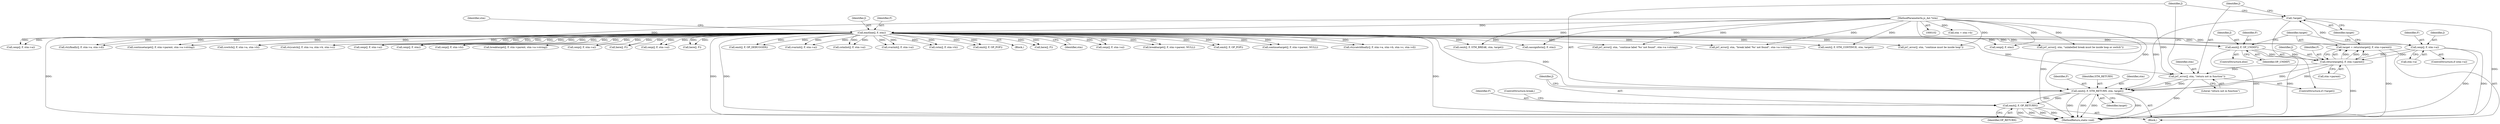 digraph "0_ghostscript_5008105780c0b0182ea6eda83ad5598f225be3ee@pointer" {
"1000714" [label="(Call,cexit(J, F, STM_RETURN, stm, target))"];
"1000710" [label="(Call,jsC_error(J, stm, \"return not in function\"))"];
"1000701" [label="(Call,returntarget(J, F, stm->parent))"];
"1000695" [label="(Call,emit(J, F, OP_UNDEF))"];
"1000111" [label="(Call,emitline(J, F, stm))"];
"1000104" [label="(MethodParameterIn,js_Ast *stm)"];
"1000688" [label="(Call,cexp(J, F, stm->a))"];
"1000708" [label="(Call,!target)"];
"1000699" [label="(Call,target = returntarget(J, F, stm->parent))"];
"1000720" [label="(Call,emit(J, F, OP_RETURN))"];
"1000602" [label="(Call,cexit(J, F, STM_BREAK, stm, target))"];
"1000722" [label="(Identifier,F)"];
"1000414" [label="(Call,cexp(J, F, stm->b))"];
"1000525" [label="(Call,stm = stm->b)"];
"1000561" [label="(Call,breaktarget(J, F, stm->parent, stm->a->string))"];
"1000113" [label="(Identifier,F)"];
"1000710" [label="(Call,jsC_error(J, stm, \"return not in function\"))"];
"1000199" [label="(Call,cexp(J, F, stm->a))"];
"1000264" [label="(Call,here(J, F))"];
"1000689" [label="(Identifier,J)"];
"1000723" [label="(Identifier,OP_RETURN)"];
"1000738" [label="(Call,cexp(J, F, stm->a))"];
"1000339" [label="(Call,here(J, F))"];
"1000708" [label="(Call,!target)"];
"1000713" [label="(Literal,\"return not in function\")"];
"1000803" [label="(Call,ctryfinally(J, F, stm->a, stm->d))"];
"1000835" [label="(Call,cexp(J, F, stm))"];
"1000691" [label="(Call,stm->a)"];
"1000440" [label="(Call,cassignforin(J, F, stm))"];
"1000718" [label="(Identifier,stm)"];
"1000146" [label="(Call,cvarinit(J, F, stm->a))"];
"1000697" [label="(Identifier,F)"];
"1000640" [label="(Call,jsC_error(J, stm, \"continue label '%s' not found\", stm->a->string))"];
"1000123" [label="(Call,cstmlist(J, F, stm->a))"];
"1000663" [label="(Call,jsC_error(J, stm, \"continue must be inside loop\"))"];
"1000700" [label="(Identifier,target)"];
"1000829" [label="(Call,cexp(J, F, stm))"];
"1000327" [label="(Call,cexp(J, F, stm->a))"];
"1000314" [label="(Call,cvarinit(J, F, stm->a))"];
"1000598" [label="(Call,jsC_error(J, stm, \"unlabelled break must be inside loop or switch\"))"];
"1000720" [label="(Call,emit(J, F, OP_RETURN))"];
"1000715" [label="(Identifier,J)"];
"1000694" [label="(ControlStructure,else)"];
"1000104" [label="(MethodParameterIn,js_Ast *stm)"];
"1000712" [label="(Identifier,stm)"];
"1000111" [label="(Call,emitline(J, F, stm))"];
"1000513" [label="(Call,cstm(J, F, stm->b))"];
"1000695" [label="(Call,emit(J, F, OP_UNDEF))"];
"1000575" [label="(Call,jsC_error(J, stm, \"break label '%s' not found\", stm->a->string))"];
"1000703" [label="(Identifier,F)"];
"1000825" [label="(Call,emit(J, F, OP_POP))"];
"1000684" [label="(ControlStructure,if (stm->a))"];
"1000721" [label="(Identifier,J)"];
"1000105" [label="(Block,)"];
"1000225" [label="(Call,here(J, F))"];
"1000704" [label="(Call,stm->parent)"];
"1000690" [label="(Identifier,F)"];
"1000711" [label="(Identifier,J)"];
"1000844" [label="(MethodReturn,static void)"];
"1000114" [label="(Identifier,stm)"];
"1000701" [label="(Call,returntarget(J, F, stm->parent))"];
"1000159" [label="(Call,cexp(J, F, stm->a))"];
"1000588" [label="(Call,breaktarget(J, F, stm->parent, NULL))"];
"1000714" [label="(Call,cexit(J, F, STM_RETURN, stm, target))"];
"1000702" [label="(Identifier,J)"];
"1000696" [label="(Identifier,J)"];
"1000117" [label="(Identifier,stm)"];
"1000136" [label="(Call,emit(J, F, OP_POP))"];
"1000699" [label="(Call,target = returntarget(J, F, stm->parent))"];
"1000716" [label="(Identifier,F)"];
"1000653" [label="(Call,continuetarget(J, F, stm->parent, NULL))"];
"1000667" [label="(Call,cexit(J, F, STM_CONTINUE, stm, target))"];
"1000773" [label="(Call,ctrycatchfinally(J, F, stm->a, stm->b, stm->c, stm->d))"];
"1000119" [label="(Block,)"];
"1000814" [label="(Call,emit(J, F, OP_DEBUGGER))"];
"1000719" [label="(Identifier,target)"];
"1000726" [label="(Call,cexp(J, F, stm->a))"];
"1000709" [label="(Identifier,target)"];
"1000717" [label="(Identifier,STM_RETURN)"];
"1000688" [label="(Call,cexp(J, F, stm->a))"];
"1000698" [label="(Identifier,OP_UNDEF)"];
"1000626" [label="(Call,continuetarget(J, F, stm->parent, stm->a->string))"];
"1000724" [label="(ControlStructure,break;)"];
"1000112" [label="(Identifier,J)"];
"1000492" [label="(Call,cswitch(J, F, stm->a, stm->b))"];
"1000789" [label="(Call,ctrycatch(J, F, stm->a, stm->b, stm->c))"];
"1000707" [label="(ControlStructure,if (!target))"];
"1000714" -> "1000119"  [label="AST: "];
"1000714" -> "1000719"  [label="CFG: "];
"1000715" -> "1000714"  [label="AST: "];
"1000716" -> "1000714"  [label="AST: "];
"1000717" -> "1000714"  [label="AST: "];
"1000718" -> "1000714"  [label="AST: "];
"1000719" -> "1000714"  [label="AST: "];
"1000721" -> "1000714"  [label="CFG: "];
"1000714" -> "1000844"  [label="DDG: "];
"1000714" -> "1000844"  [label="DDG: "];
"1000714" -> "1000844"  [label="DDG: "];
"1000714" -> "1000844"  [label="DDG: "];
"1000710" -> "1000714"  [label="DDG: "];
"1000710" -> "1000714"  [label="DDG: "];
"1000701" -> "1000714"  [label="DDG: "];
"1000701" -> "1000714"  [label="DDG: "];
"1000111" -> "1000714"  [label="DDG: "];
"1000104" -> "1000714"  [label="DDG: "];
"1000708" -> "1000714"  [label="DDG: "];
"1000714" -> "1000720"  [label="DDG: "];
"1000714" -> "1000720"  [label="DDG: "];
"1000710" -> "1000707"  [label="AST: "];
"1000710" -> "1000713"  [label="CFG: "];
"1000711" -> "1000710"  [label="AST: "];
"1000712" -> "1000710"  [label="AST: "];
"1000713" -> "1000710"  [label="AST: "];
"1000715" -> "1000710"  [label="CFG: "];
"1000710" -> "1000844"  [label="DDG: "];
"1000701" -> "1000710"  [label="DDG: "];
"1000111" -> "1000710"  [label="DDG: "];
"1000104" -> "1000710"  [label="DDG: "];
"1000701" -> "1000699"  [label="AST: "];
"1000701" -> "1000704"  [label="CFG: "];
"1000702" -> "1000701"  [label="AST: "];
"1000703" -> "1000701"  [label="AST: "];
"1000704" -> "1000701"  [label="AST: "];
"1000699" -> "1000701"  [label="CFG: "];
"1000701" -> "1000844"  [label="DDG: "];
"1000701" -> "1000699"  [label="DDG: "];
"1000701" -> "1000699"  [label="DDG: "];
"1000701" -> "1000699"  [label="DDG: "];
"1000695" -> "1000701"  [label="DDG: "];
"1000695" -> "1000701"  [label="DDG: "];
"1000688" -> "1000701"  [label="DDG: "];
"1000688" -> "1000701"  [label="DDG: "];
"1000695" -> "1000694"  [label="AST: "];
"1000695" -> "1000698"  [label="CFG: "];
"1000696" -> "1000695"  [label="AST: "];
"1000697" -> "1000695"  [label="AST: "];
"1000698" -> "1000695"  [label="AST: "];
"1000700" -> "1000695"  [label="CFG: "];
"1000695" -> "1000844"  [label="DDG: "];
"1000695" -> "1000844"  [label="DDG: "];
"1000111" -> "1000695"  [label="DDG: "];
"1000111" -> "1000695"  [label="DDG: "];
"1000111" -> "1000105"  [label="AST: "];
"1000111" -> "1000114"  [label="CFG: "];
"1000112" -> "1000111"  [label="AST: "];
"1000113" -> "1000111"  [label="AST: "];
"1000114" -> "1000111"  [label="AST: "];
"1000117" -> "1000111"  [label="CFG: "];
"1000111" -> "1000844"  [label="DDG: "];
"1000111" -> "1000844"  [label="DDG: "];
"1000111" -> "1000844"  [label="DDG: "];
"1000111" -> "1000844"  [label="DDG: "];
"1000104" -> "1000111"  [label="DDG: "];
"1000111" -> "1000123"  [label="DDG: "];
"1000111" -> "1000123"  [label="DDG: "];
"1000111" -> "1000136"  [label="DDG: "];
"1000111" -> "1000136"  [label="DDG: "];
"1000111" -> "1000146"  [label="DDG: "];
"1000111" -> "1000146"  [label="DDG: "];
"1000111" -> "1000159"  [label="DDG: "];
"1000111" -> "1000159"  [label="DDG: "];
"1000111" -> "1000199"  [label="DDG: "];
"1000111" -> "1000199"  [label="DDG: "];
"1000111" -> "1000225"  [label="DDG: "];
"1000111" -> "1000225"  [label="DDG: "];
"1000111" -> "1000264"  [label="DDG: "];
"1000111" -> "1000264"  [label="DDG: "];
"1000111" -> "1000314"  [label="DDG: "];
"1000111" -> "1000314"  [label="DDG: "];
"1000111" -> "1000327"  [label="DDG: "];
"1000111" -> "1000327"  [label="DDG: "];
"1000111" -> "1000339"  [label="DDG: "];
"1000111" -> "1000339"  [label="DDG: "];
"1000111" -> "1000414"  [label="DDG: "];
"1000111" -> "1000414"  [label="DDG: "];
"1000111" -> "1000440"  [label="DDG: "];
"1000111" -> "1000492"  [label="DDG: "];
"1000111" -> "1000492"  [label="DDG: "];
"1000111" -> "1000513"  [label="DDG: "];
"1000111" -> "1000513"  [label="DDG: "];
"1000111" -> "1000561"  [label="DDG: "];
"1000111" -> "1000561"  [label="DDG: "];
"1000111" -> "1000575"  [label="DDG: "];
"1000111" -> "1000588"  [label="DDG: "];
"1000111" -> "1000588"  [label="DDG: "];
"1000111" -> "1000598"  [label="DDG: "];
"1000111" -> "1000602"  [label="DDG: "];
"1000111" -> "1000626"  [label="DDG: "];
"1000111" -> "1000626"  [label="DDG: "];
"1000111" -> "1000640"  [label="DDG: "];
"1000111" -> "1000653"  [label="DDG: "];
"1000111" -> "1000653"  [label="DDG: "];
"1000111" -> "1000663"  [label="DDG: "];
"1000111" -> "1000667"  [label="DDG: "];
"1000111" -> "1000688"  [label="DDG: "];
"1000111" -> "1000688"  [label="DDG: "];
"1000111" -> "1000726"  [label="DDG: "];
"1000111" -> "1000726"  [label="DDG: "];
"1000111" -> "1000738"  [label="DDG: "];
"1000111" -> "1000738"  [label="DDG: "];
"1000111" -> "1000773"  [label="DDG: "];
"1000111" -> "1000773"  [label="DDG: "];
"1000111" -> "1000789"  [label="DDG: "];
"1000111" -> "1000789"  [label="DDG: "];
"1000111" -> "1000803"  [label="DDG: "];
"1000111" -> "1000803"  [label="DDG: "];
"1000111" -> "1000814"  [label="DDG: "];
"1000111" -> "1000814"  [label="DDG: "];
"1000111" -> "1000825"  [label="DDG: "];
"1000111" -> "1000825"  [label="DDG: "];
"1000111" -> "1000829"  [label="DDG: "];
"1000111" -> "1000835"  [label="DDG: "];
"1000111" -> "1000835"  [label="DDG: "];
"1000111" -> "1000835"  [label="DDG: "];
"1000104" -> "1000102"  [label="AST: "];
"1000104" -> "1000844"  [label="DDG: "];
"1000104" -> "1000440"  [label="DDG: "];
"1000104" -> "1000525"  [label="DDG: "];
"1000104" -> "1000575"  [label="DDG: "];
"1000104" -> "1000598"  [label="DDG: "];
"1000104" -> "1000602"  [label="DDG: "];
"1000104" -> "1000640"  [label="DDG: "];
"1000104" -> "1000663"  [label="DDG: "];
"1000104" -> "1000667"  [label="DDG: "];
"1000104" -> "1000829"  [label="DDG: "];
"1000104" -> "1000835"  [label="DDG: "];
"1000688" -> "1000684"  [label="AST: "];
"1000688" -> "1000691"  [label="CFG: "];
"1000689" -> "1000688"  [label="AST: "];
"1000690" -> "1000688"  [label="AST: "];
"1000691" -> "1000688"  [label="AST: "];
"1000700" -> "1000688"  [label="CFG: "];
"1000688" -> "1000844"  [label="DDG: "];
"1000688" -> "1000844"  [label="DDG: "];
"1000708" -> "1000707"  [label="AST: "];
"1000708" -> "1000709"  [label="CFG: "];
"1000709" -> "1000708"  [label="AST: "];
"1000711" -> "1000708"  [label="CFG: "];
"1000715" -> "1000708"  [label="CFG: "];
"1000708" -> "1000844"  [label="DDG: "];
"1000699" -> "1000708"  [label="DDG: "];
"1000699" -> "1000119"  [label="AST: "];
"1000700" -> "1000699"  [label="AST: "];
"1000709" -> "1000699"  [label="CFG: "];
"1000699" -> "1000844"  [label="DDG: "];
"1000720" -> "1000119"  [label="AST: "];
"1000720" -> "1000723"  [label="CFG: "];
"1000721" -> "1000720"  [label="AST: "];
"1000722" -> "1000720"  [label="AST: "];
"1000723" -> "1000720"  [label="AST: "];
"1000724" -> "1000720"  [label="CFG: "];
"1000720" -> "1000844"  [label="DDG: "];
"1000720" -> "1000844"  [label="DDG: "];
"1000720" -> "1000844"  [label="DDG: "];
"1000720" -> "1000844"  [label="DDG: "];
}
